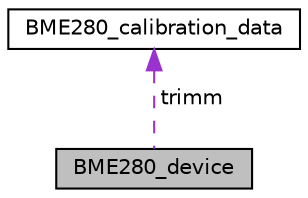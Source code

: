 digraph "BME280_device"
{
 // LATEX_PDF_SIZE
  edge [fontname="Helvetica",fontsize="10",labelfontname="Helvetica",labelfontsize="10"];
  node [fontname="Helvetica",fontsize="10",shape=record];
  Node1 [label="BME280_device",height=0.2,width=0.4,color="black", fillcolor="grey75", style="filled", fontcolor="black",tooltip=" "];
  Node2 -> Node1 [dir="back",color="darkorchid3",fontsize="10",style="dashed",label=" trimm" ,fontname="Helvetica"];
  Node2 [label="BME280_calibration_data",height=0.2,width=0.4,color="black", fillcolor="white", style="filled",URL="$structBME280__calibration__data.html",tooltip=" "];
}

